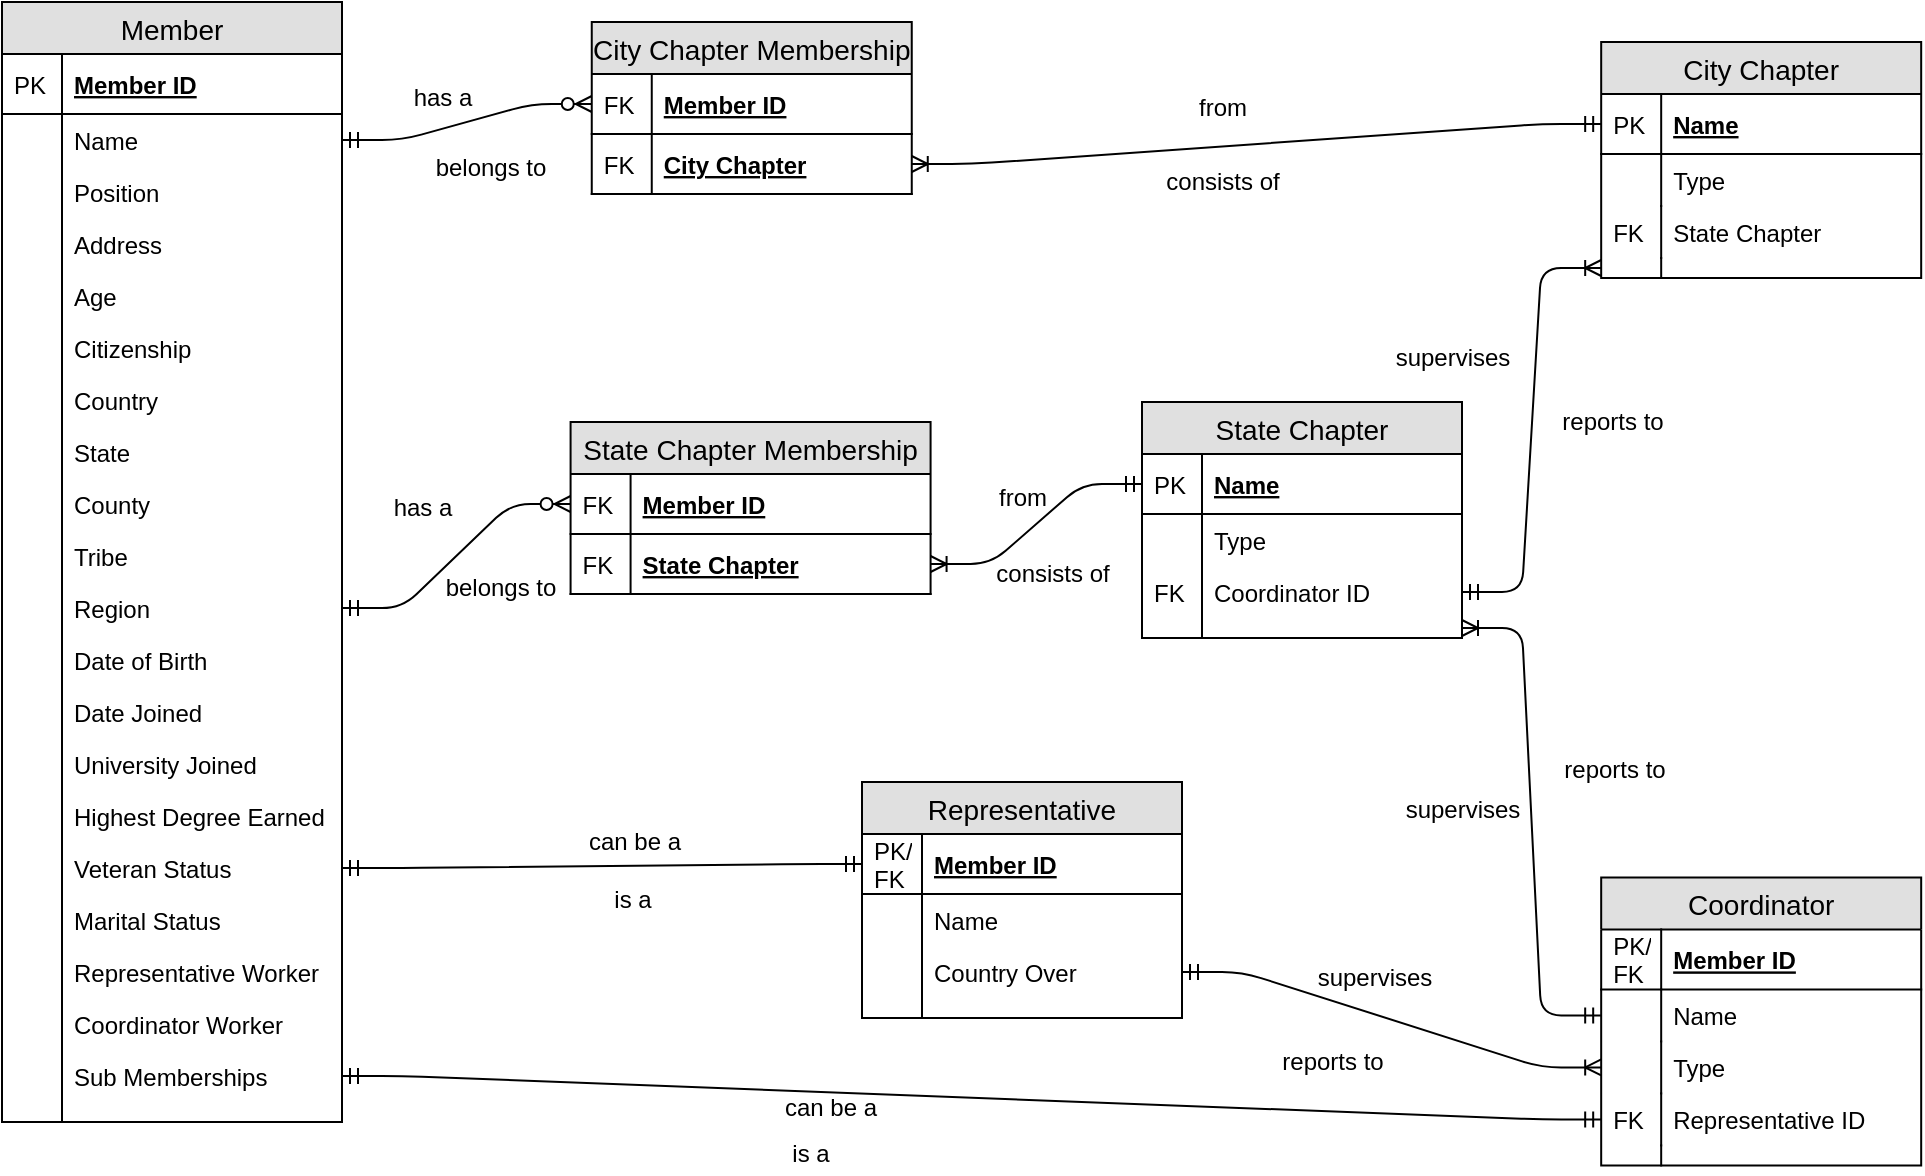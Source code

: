 <mxfile version="12.5.3" type="device"><diagram id="MQBiRk9SMXQ8UvI2VuC3" name="Page-1"><mxGraphModel dx="852" dy="534" grid="1" gridSize="10" guides="1" tooltips="1" connect="1" arrows="1" fold="1" page="1" pageScale="1" pageWidth="850" pageHeight="1100" math="0" shadow="0"><root><mxCell id="0"/><mxCell id="1" parent="0"/><mxCell id="PzeHxqaURRI5v3ZBUVZ6-1" value="Member" style="swimlane;fontStyle=0;childLayout=stackLayout;horizontal=1;startSize=26;fillColor=#e0e0e0;horizontalStack=0;resizeParent=1;resizeParentMax=0;resizeLast=0;collapsible=1;marginBottom=0;swimlaneFillColor=#ffffff;align=center;fontSize=14;" parent="1" vertex="1"><mxGeometry x="50" y="40" width="170" height="560" as="geometry"/></mxCell><mxCell id="PzeHxqaURRI5v3ZBUVZ6-2" value="Member ID" style="shape=partialRectangle;top=0;left=0;right=0;bottom=1;align=left;verticalAlign=middle;fillColor=none;spacingLeft=34;spacingRight=4;overflow=hidden;rotatable=0;points=[[0,0.5],[1,0.5]];portConstraint=eastwest;dropTarget=0;fontStyle=5;fontSize=12;" parent="PzeHxqaURRI5v3ZBUVZ6-1" vertex="1"><mxGeometry y="26" width="170" height="30" as="geometry"/></mxCell><mxCell id="PzeHxqaURRI5v3ZBUVZ6-3" value="PK" style="shape=partialRectangle;top=0;left=0;bottom=0;fillColor=none;align=left;verticalAlign=middle;spacingLeft=4;spacingRight=4;overflow=hidden;rotatable=0;points=[];portConstraint=eastwest;part=1;fontSize=12;" parent="PzeHxqaURRI5v3ZBUVZ6-2" vertex="1" connectable="0"><mxGeometry width="30" height="30" as="geometry"/></mxCell><mxCell id="PzeHxqaURRI5v3ZBUVZ6-4" value="Name" style="shape=partialRectangle;top=0;left=0;right=0;bottom=0;align=left;verticalAlign=top;fillColor=none;spacingLeft=34;spacingRight=4;overflow=hidden;rotatable=0;points=[[0,0.5],[1,0.5]];portConstraint=eastwest;dropTarget=0;fontSize=12;" parent="PzeHxqaURRI5v3ZBUVZ6-1" vertex="1"><mxGeometry y="56" width="170" height="26" as="geometry"/></mxCell><mxCell id="PzeHxqaURRI5v3ZBUVZ6-5" value="" style="shape=partialRectangle;top=0;left=0;bottom=0;fillColor=none;align=left;verticalAlign=top;spacingLeft=4;spacingRight=4;overflow=hidden;rotatable=0;points=[];portConstraint=eastwest;part=1;fontSize=12;" parent="PzeHxqaURRI5v3ZBUVZ6-4" vertex="1" connectable="0"><mxGeometry width="30" height="26" as="geometry"/></mxCell><mxCell id="PzeHxqaURRI5v3ZBUVZ6-6" value="Position" style="shape=partialRectangle;top=0;left=0;right=0;bottom=0;align=left;verticalAlign=top;fillColor=none;spacingLeft=34;spacingRight=4;overflow=hidden;rotatable=0;points=[[0,0.5],[1,0.5]];portConstraint=eastwest;dropTarget=0;fontSize=12;" parent="PzeHxqaURRI5v3ZBUVZ6-1" vertex="1"><mxGeometry y="82" width="170" height="26" as="geometry"/></mxCell><mxCell id="PzeHxqaURRI5v3ZBUVZ6-7" value="" style="shape=partialRectangle;top=0;left=0;bottom=0;fillColor=none;align=left;verticalAlign=top;spacingLeft=4;spacingRight=4;overflow=hidden;rotatable=0;points=[];portConstraint=eastwest;part=1;fontSize=12;" parent="PzeHxqaURRI5v3ZBUVZ6-6" vertex="1" connectable="0"><mxGeometry width="30" height="26" as="geometry"/></mxCell><mxCell id="PzeHxqaURRI5v3ZBUVZ6-8" value="Address" style="shape=partialRectangle;top=0;left=0;right=0;bottom=0;align=left;verticalAlign=top;fillColor=none;spacingLeft=34;spacingRight=4;overflow=hidden;rotatable=0;points=[[0,0.5],[1,0.5]];portConstraint=eastwest;dropTarget=0;fontSize=12;" parent="PzeHxqaURRI5v3ZBUVZ6-1" vertex="1"><mxGeometry y="108" width="170" height="26" as="geometry"/></mxCell><mxCell id="PzeHxqaURRI5v3ZBUVZ6-9" value="" style="shape=partialRectangle;top=0;left=0;bottom=0;fillColor=none;align=left;verticalAlign=top;spacingLeft=4;spacingRight=4;overflow=hidden;rotatable=0;points=[];portConstraint=eastwest;part=1;fontSize=12;" parent="PzeHxqaURRI5v3ZBUVZ6-8" vertex="1" connectable="0"><mxGeometry width="30" height="26" as="geometry"/></mxCell><mxCell id="PzeHxqaURRI5v3ZBUVZ6-79" value="Age" style="shape=partialRectangle;top=0;left=0;right=0;bottom=0;align=left;verticalAlign=top;fillColor=none;spacingLeft=34;spacingRight=4;overflow=hidden;rotatable=0;points=[[0,0.5],[1,0.5]];portConstraint=eastwest;dropTarget=0;fontSize=12;" parent="PzeHxqaURRI5v3ZBUVZ6-1" vertex="1"><mxGeometry y="134" width="170" height="26" as="geometry"/></mxCell><mxCell id="PzeHxqaURRI5v3ZBUVZ6-80" value="" style="shape=partialRectangle;top=0;left=0;bottom=0;fillColor=none;align=left;verticalAlign=top;spacingLeft=4;spacingRight=4;overflow=hidden;rotatable=0;points=[];portConstraint=eastwest;part=1;fontSize=12;" parent="PzeHxqaURRI5v3ZBUVZ6-79" vertex="1" connectable="0"><mxGeometry width="30" height="26" as="geometry"/></mxCell><mxCell id="PzeHxqaURRI5v3ZBUVZ6-81" value="Citizenship" style="shape=partialRectangle;top=0;left=0;right=0;bottom=0;align=left;verticalAlign=top;fillColor=none;spacingLeft=34;spacingRight=4;overflow=hidden;rotatable=0;points=[[0,0.5],[1,0.5]];portConstraint=eastwest;dropTarget=0;fontSize=12;" parent="PzeHxqaURRI5v3ZBUVZ6-1" vertex="1"><mxGeometry y="160" width="170" height="26" as="geometry"/></mxCell><mxCell id="PzeHxqaURRI5v3ZBUVZ6-82" value="" style="shape=partialRectangle;top=0;left=0;bottom=0;fillColor=none;align=left;verticalAlign=top;spacingLeft=4;spacingRight=4;overflow=hidden;rotatable=0;points=[];portConstraint=eastwest;part=1;fontSize=12;" parent="PzeHxqaURRI5v3ZBUVZ6-81" vertex="1" connectable="0"><mxGeometry width="30" height="26" as="geometry"/></mxCell><mxCell id="PzeHxqaURRI5v3ZBUVZ6-83" value="Country" style="shape=partialRectangle;top=0;left=0;right=0;bottom=0;align=left;verticalAlign=top;fillColor=none;spacingLeft=34;spacingRight=4;overflow=hidden;rotatable=0;points=[[0,0.5],[1,0.5]];portConstraint=eastwest;dropTarget=0;fontSize=12;" parent="PzeHxqaURRI5v3ZBUVZ6-1" vertex="1"><mxGeometry y="186" width="170" height="26" as="geometry"/></mxCell><mxCell id="PzeHxqaURRI5v3ZBUVZ6-84" value="" style="shape=partialRectangle;top=0;left=0;bottom=0;fillColor=none;align=left;verticalAlign=top;spacingLeft=4;spacingRight=4;overflow=hidden;rotatable=0;points=[];portConstraint=eastwest;part=1;fontSize=12;" parent="PzeHxqaURRI5v3ZBUVZ6-83" vertex="1" connectable="0"><mxGeometry width="30" height="26" as="geometry"/></mxCell><mxCell id="PzeHxqaURRI5v3ZBUVZ6-85" value="State" style="shape=partialRectangle;top=0;left=0;right=0;bottom=0;align=left;verticalAlign=top;fillColor=none;spacingLeft=34;spacingRight=4;overflow=hidden;rotatable=0;points=[[0,0.5],[1,0.5]];portConstraint=eastwest;dropTarget=0;fontSize=12;" parent="PzeHxqaURRI5v3ZBUVZ6-1" vertex="1"><mxGeometry y="212" width="170" height="26" as="geometry"/></mxCell><mxCell id="PzeHxqaURRI5v3ZBUVZ6-86" value="" style="shape=partialRectangle;top=0;left=0;bottom=0;fillColor=none;align=left;verticalAlign=top;spacingLeft=4;spacingRight=4;overflow=hidden;rotatable=0;points=[];portConstraint=eastwest;part=1;fontSize=12;" parent="PzeHxqaURRI5v3ZBUVZ6-85" vertex="1" connectable="0"><mxGeometry width="30" height="26" as="geometry"/></mxCell><mxCell id="PzeHxqaURRI5v3ZBUVZ6-87" value="County" style="shape=partialRectangle;top=0;left=0;right=0;bottom=0;align=left;verticalAlign=top;fillColor=none;spacingLeft=34;spacingRight=4;overflow=hidden;rotatable=0;points=[[0,0.5],[1,0.5]];portConstraint=eastwest;dropTarget=0;fontSize=12;" parent="PzeHxqaURRI5v3ZBUVZ6-1" vertex="1"><mxGeometry y="238" width="170" height="26" as="geometry"/></mxCell><mxCell id="PzeHxqaURRI5v3ZBUVZ6-88" value="" style="shape=partialRectangle;top=0;left=0;bottom=0;fillColor=none;align=left;verticalAlign=top;spacingLeft=4;spacingRight=4;overflow=hidden;rotatable=0;points=[];portConstraint=eastwest;part=1;fontSize=12;" parent="PzeHxqaURRI5v3ZBUVZ6-87" vertex="1" connectable="0"><mxGeometry width="30" height="26" as="geometry"/></mxCell><mxCell id="PzeHxqaURRI5v3ZBUVZ6-89" value="Tribe" style="shape=partialRectangle;top=0;left=0;right=0;bottom=0;align=left;verticalAlign=top;fillColor=none;spacingLeft=34;spacingRight=4;overflow=hidden;rotatable=0;points=[[0,0.5],[1,0.5]];portConstraint=eastwest;dropTarget=0;fontSize=12;" parent="PzeHxqaURRI5v3ZBUVZ6-1" vertex="1"><mxGeometry y="264" width="170" height="26" as="geometry"/></mxCell><mxCell id="PzeHxqaURRI5v3ZBUVZ6-90" value="" style="shape=partialRectangle;top=0;left=0;bottom=0;fillColor=none;align=left;verticalAlign=top;spacingLeft=4;spacingRight=4;overflow=hidden;rotatable=0;points=[];portConstraint=eastwest;part=1;fontSize=12;" parent="PzeHxqaURRI5v3ZBUVZ6-89" vertex="1" connectable="0"><mxGeometry width="30" height="26" as="geometry"/></mxCell><mxCell id="PzeHxqaURRI5v3ZBUVZ6-91" value="Region" style="shape=partialRectangle;top=0;left=0;right=0;bottom=0;align=left;verticalAlign=top;fillColor=none;spacingLeft=34;spacingRight=4;overflow=hidden;rotatable=0;points=[[0,0.5],[1,0.5]];portConstraint=eastwest;dropTarget=0;fontSize=12;" parent="PzeHxqaURRI5v3ZBUVZ6-1" vertex="1"><mxGeometry y="290" width="170" height="26" as="geometry"/></mxCell><mxCell id="PzeHxqaURRI5v3ZBUVZ6-92" value="" style="shape=partialRectangle;top=0;left=0;bottom=0;fillColor=none;align=left;verticalAlign=top;spacingLeft=4;spacingRight=4;overflow=hidden;rotatable=0;points=[];portConstraint=eastwest;part=1;fontSize=12;" parent="PzeHxqaURRI5v3ZBUVZ6-91" vertex="1" connectable="0"><mxGeometry width="30" height="26" as="geometry"/></mxCell><mxCell id="PzeHxqaURRI5v3ZBUVZ6-93" value="Date of Birth" style="shape=partialRectangle;top=0;left=0;right=0;bottom=0;align=left;verticalAlign=top;fillColor=none;spacingLeft=34;spacingRight=4;overflow=hidden;rotatable=0;points=[[0,0.5],[1,0.5]];portConstraint=eastwest;dropTarget=0;fontSize=12;" parent="PzeHxqaURRI5v3ZBUVZ6-1" vertex="1"><mxGeometry y="316" width="170" height="26" as="geometry"/></mxCell><mxCell id="PzeHxqaURRI5v3ZBUVZ6-94" value="" style="shape=partialRectangle;top=0;left=0;bottom=0;fillColor=none;align=left;verticalAlign=top;spacingLeft=4;spacingRight=4;overflow=hidden;rotatable=0;points=[];portConstraint=eastwest;part=1;fontSize=12;" parent="PzeHxqaURRI5v3ZBUVZ6-93" vertex="1" connectable="0"><mxGeometry width="30" height="26" as="geometry"/></mxCell><mxCell id="PzeHxqaURRI5v3ZBUVZ6-95" value="Date Joined" style="shape=partialRectangle;top=0;left=0;right=0;bottom=0;align=left;verticalAlign=top;fillColor=none;spacingLeft=34;spacingRight=4;overflow=hidden;rotatable=0;points=[[0,0.5],[1,0.5]];portConstraint=eastwest;dropTarget=0;fontSize=12;" parent="PzeHxqaURRI5v3ZBUVZ6-1" vertex="1"><mxGeometry y="342" width="170" height="26" as="geometry"/></mxCell><mxCell id="PzeHxqaURRI5v3ZBUVZ6-96" value="" style="shape=partialRectangle;top=0;left=0;bottom=0;fillColor=none;align=left;verticalAlign=top;spacingLeft=4;spacingRight=4;overflow=hidden;rotatable=0;points=[];portConstraint=eastwest;part=1;fontSize=12;" parent="PzeHxqaURRI5v3ZBUVZ6-95" vertex="1" connectable="0"><mxGeometry width="30" height="26" as="geometry"/></mxCell><mxCell id="PzeHxqaURRI5v3ZBUVZ6-97" value="University Joined" style="shape=partialRectangle;top=0;left=0;right=0;bottom=0;align=left;verticalAlign=top;fillColor=none;spacingLeft=34;spacingRight=4;overflow=hidden;rotatable=0;points=[[0,0.5],[1,0.5]];portConstraint=eastwest;dropTarget=0;fontSize=12;" parent="PzeHxqaURRI5v3ZBUVZ6-1" vertex="1"><mxGeometry y="368" width="170" height="26" as="geometry"/></mxCell><mxCell id="PzeHxqaURRI5v3ZBUVZ6-98" value="" style="shape=partialRectangle;top=0;left=0;bottom=0;fillColor=none;align=left;verticalAlign=top;spacingLeft=4;spacingRight=4;overflow=hidden;rotatable=0;points=[];portConstraint=eastwest;part=1;fontSize=12;" parent="PzeHxqaURRI5v3ZBUVZ6-97" vertex="1" connectable="0"><mxGeometry width="30" height="26" as="geometry"/></mxCell><mxCell id="PzeHxqaURRI5v3ZBUVZ6-99" value="Highest Degree Earned" style="shape=partialRectangle;top=0;left=0;right=0;bottom=0;align=left;verticalAlign=top;fillColor=none;spacingLeft=34;spacingRight=4;overflow=hidden;rotatable=0;points=[[0,0.5],[1,0.5]];portConstraint=eastwest;dropTarget=0;fontSize=12;" parent="PzeHxqaURRI5v3ZBUVZ6-1" vertex="1"><mxGeometry y="394" width="170" height="26" as="geometry"/></mxCell><mxCell id="PzeHxqaURRI5v3ZBUVZ6-100" value="" style="shape=partialRectangle;top=0;left=0;bottom=0;fillColor=none;align=left;verticalAlign=top;spacingLeft=4;spacingRight=4;overflow=hidden;rotatable=0;points=[];portConstraint=eastwest;part=1;fontSize=12;" parent="PzeHxqaURRI5v3ZBUVZ6-99" vertex="1" connectable="0"><mxGeometry width="30" height="26" as="geometry"/></mxCell><mxCell id="PzeHxqaURRI5v3ZBUVZ6-101" value="Veteran Status" style="shape=partialRectangle;top=0;left=0;right=0;bottom=0;align=left;verticalAlign=top;fillColor=none;spacingLeft=34;spacingRight=4;overflow=hidden;rotatable=0;points=[[0,0.5],[1,0.5]];portConstraint=eastwest;dropTarget=0;fontSize=12;" parent="PzeHxqaURRI5v3ZBUVZ6-1" vertex="1"><mxGeometry y="420" width="170" height="26" as="geometry"/></mxCell><mxCell id="PzeHxqaURRI5v3ZBUVZ6-102" value="" style="shape=partialRectangle;top=0;left=0;bottom=0;fillColor=none;align=left;verticalAlign=top;spacingLeft=4;spacingRight=4;overflow=hidden;rotatable=0;points=[];portConstraint=eastwest;part=1;fontSize=12;" parent="PzeHxqaURRI5v3ZBUVZ6-101" vertex="1" connectable="0"><mxGeometry width="30" height="26" as="geometry"/></mxCell><mxCell id="PzeHxqaURRI5v3ZBUVZ6-103" value="Marital Status" style="shape=partialRectangle;top=0;left=0;right=0;bottom=0;align=left;verticalAlign=top;fillColor=none;spacingLeft=34;spacingRight=4;overflow=hidden;rotatable=0;points=[[0,0.5],[1,0.5]];portConstraint=eastwest;dropTarget=0;fontSize=12;" parent="PzeHxqaURRI5v3ZBUVZ6-1" vertex="1"><mxGeometry y="446" width="170" height="26" as="geometry"/></mxCell><mxCell id="PzeHxqaURRI5v3ZBUVZ6-104" value="" style="shape=partialRectangle;top=0;left=0;bottom=0;fillColor=none;align=left;verticalAlign=top;spacingLeft=4;spacingRight=4;overflow=hidden;rotatable=0;points=[];portConstraint=eastwest;part=1;fontSize=12;" parent="PzeHxqaURRI5v3ZBUVZ6-103" vertex="1" connectable="0"><mxGeometry width="30" height="26" as="geometry"/></mxCell><mxCell id="PzeHxqaURRI5v3ZBUVZ6-105" value="Representative Worker" style="shape=partialRectangle;top=0;left=0;right=0;bottom=0;align=left;verticalAlign=top;fillColor=none;spacingLeft=34;spacingRight=4;overflow=hidden;rotatable=0;points=[[0,0.5],[1,0.5]];portConstraint=eastwest;dropTarget=0;fontSize=12;" parent="PzeHxqaURRI5v3ZBUVZ6-1" vertex="1"><mxGeometry y="472" width="170" height="26" as="geometry"/></mxCell><mxCell id="PzeHxqaURRI5v3ZBUVZ6-106" value="" style="shape=partialRectangle;top=0;left=0;bottom=0;fillColor=none;align=left;verticalAlign=top;spacingLeft=4;spacingRight=4;overflow=hidden;rotatable=0;points=[];portConstraint=eastwest;part=1;fontSize=12;" parent="PzeHxqaURRI5v3ZBUVZ6-105" vertex="1" connectable="0"><mxGeometry width="30" height="26" as="geometry"/></mxCell><mxCell id="PzeHxqaURRI5v3ZBUVZ6-107" value="Coordinator Worker" style="shape=partialRectangle;top=0;left=0;right=0;bottom=0;align=left;verticalAlign=top;fillColor=none;spacingLeft=34;spacingRight=4;overflow=hidden;rotatable=0;points=[[0,0.5],[1,0.5]];portConstraint=eastwest;dropTarget=0;fontSize=12;" parent="PzeHxqaURRI5v3ZBUVZ6-1" vertex="1"><mxGeometry y="498" width="170" height="26" as="geometry"/></mxCell><mxCell id="PzeHxqaURRI5v3ZBUVZ6-108" value="" style="shape=partialRectangle;top=0;left=0;bottom=0;fillColor=none;align=left;verticalAlign=top;spacingLeft=4;spacingRight=4;overflow=hidden;rotatable=0;points=[];portConstraint=eastwest;part=1;fontSize=12;" parent="PzeHxqaURRI5v3ZBUVZ6-107" vertex="1" connectable="0"><mxGeometry width="30" height="26" as="geometry"/></mxCell><mxCell id="PzeHxqaURRI5v3ZBUVZ6-115" value="Sub Memberships" style="shape=partialRectangle;top=0;left=0;right=0;bottom=0;align=left;verticalAlign=top;fillColor=none;spacingLeft=34;spacingRight=4;overflow=hidden;rotatable=0;points=[[0,0.5],[1,0.5]];portConstraint=eastwest;dropTarget=0;fontSize=12;" parent="PzeHxqaURRI5v3ZBUVZ6-1" vertex="1"><mxGeometry y="524" width="170" height="26" as="geometry"/></mxCell><mxCell id="PzeHxqaURRI5v3ZBUVZ6-116" value="" style="shape=partialRectangle;top=0;left=0;bottom=0;fillColor=none;align=left;verticalAlign=top;spacingLeft=4;spacingRight=4;overflow=hidden;rotatable=0;points=[];portConstraint=eastwest;part=1;fontSize=12;" parent="PzeHxqaURRI5v3ZBUVZ6-115" vertex="1" connectable="0"><mxGeometry width="30" height="26" as="geometry"/></mxCell><mxCell id="PzeHxqaURRI5v3ZBUVZ6-10" value="" style="shape=partialRectangle;top=0;left=0;right=0;bottom=0;align=left;verticalAlign=top;fillColor=none;spacingLeft=34;spacingRight=4;overflow=hidden;rotatable=0;points=[[0,0.5],[1,0.5]];portConstraint=eastwest;dropTarget=0;fontSize=12;" parent="PzeHxqaURRI5v3ZBUVZ6-1" vertex="1"><mxGeometry y="550" width="170" height="10" as="geometry"/></mxCell><mxCell id="PzeHxqaURRI5v3ZBUVZ6-11" value="" style="shape=partialRectangle;top=0;left=0;bottom=0;fillColor=none;align=left;verticalAlign=top;spacingLeft=4;spacingRight=4;overflow=hidden;rotatable=0;points=[];portConstraint=eastwest;part=1;fontSize=12;" parent="PzeHxqaURRI5v3ZBUVZ6-10" vertex="1" connectable="0"><mxGeometry width="30" height="10" as="geometry"/></mxCell><mxCell id="PzeHxqaURRI5v3ZBUVZ6-12" value="State Chapter" style="swimlane;fontStyle=0;childLayout=stackLayout;horizontal=1;startSize=26;fillColor=#e0e0e0;horizontalStack=0;resizeParent=1;resizeParentMax=0;resizeLast=0;collapsible=1;marginBottom=0;swimlaneFillColor=#ffffff;align=center;fontSize=14;" parent="1" vertex="1"><mxGeometry x="620" y="240" width="160" height="118" as="geometry"/></mxCell><mxCell id="PzeHxqaURRI5v3ZBUVZ6-13" value="Name" style="shape=partialRectangle;top=0;left=0;right=0;bottom=1;align=left;verticalAlign=middle;fillColor=none;spacingLeft=34;spacingRight=4;overflow=hidden;rotatable=0;points=[[0,0.5],[1,0.5]];portConstraint=eastwest;dropTarget=0;fontStyle=5;fontSize=12;" parent="PzeHxqaURRI5v3ZBUVZ6-12" vertex="1"><mxGeometry y="26" width="160" height="30" as="geometry"/></mxCell><mxCell id="PzeHxqaURRI5v3ZBUVZ6-14" value="PK" style="shape=partialRectangle;top=0;left=0;bottom=0;fillColor=none;align=left;verticalAlign=middle;spacingLeft=4;spacingRight=4;overflow=hidden;rotatable=0;points=[];portConstraint=eastwest;part=1;fontSize=12;" parent="PzeHxqaURRI5v3ZBUVZ6-13" vertex="1" connectable="0"><mxGeometry width="30" height="30" as="geometry"/></mxCell><mxCell id="PzeHxqaURRI5v3ZBUVZ6-15" value="Type" style="shape=partialRectangle;top=0;left=0;right=0;bottom=0;align=left;verticalAlign=top;fillColor=none;spacingLeft=34;spacingRight=4;overflow=hidden;rotatable=0;points=[[0,0.5],[1,0.5]];portConstraint=eastwest;dropTarget=0;fontSize=12;" parent="PzeHxqaURRI5v3ZBUVZ6-12" vertex="1"><mxGeometry y="56" width="160" height="26" as="geometry"/></mxCell><mxCell id="PzeHxqaURRI5v3ZBUVZ6-16" value="" style="shape=partialRectangle;top=0;left=0;bottom=0;fillColor=none;align=left;verticalAlign=top;spacingLeft=4;spacingRight=4;overflow=hidden;rotatable=0;points=[];portConstraint=eastwest;part=1;fontSize=12;" parent="PzeHxqaURRI5v3ZBUVZ6-15" vertex="1" connectable="0"><mxGeometry width="30" height="26" as="geometry"/></mxCell><mxCell id="PzeHxqaURRI5v3ZBUVZ6-17" value="Coordinator ID" style="shape=partialRectangle;top=0;left=0;right=0;bottom=0;align=left;verticalAlign=top;fillColor=none;spacingLeft=34;spacingRight=4;overflow=hidden;rotatable=0;points=[[0,0.5],[1,0.5]];portConstraint=eastwest;dropTarget=0;fontSize=12;" parent="PzeHxqaURRI5v3ZBUVZ6-12" vertex="1"><mxGeometry y="82" width="160" height="26" as="geometry"/></mxCell><mxCell id="PzeHxqaURRI5v3ZBUVZ6-18" value="FK" style="shape=partialRectangle;top=0;left=0;bottom=0;fillColor=none;align=left;verticalAlign=top;spacingLeft=4;spacingRight=4;overflow=hidden;rotatable=0;points=[];portConstraint=eastwest;part=1;fontSize=12;" parent="PzeHxqaURRI5v3ZBUVZ6-17" vertex="1" connectable="0"><mxGeometry width="30" height="26" as="geometry"/></mxCell><mxCell id="PzeHxqaURRI5v3ZBUVZ6-21" value="" style="shape=partialRectangle;top=0;left=0;right=0;bottom=0;align=left;verticalAlign=top;fillColor=none;spacingLeft=34;spacingRight=4;overflow=hidden;rotatable=0;points=[[0,0.5],[1,0.5]];portConstraint=eastwest;dropTarget=0;fontSize=12;" parent="PzeHxqaURRI5v3ZBUVZ6-12" vertex="1"><mxGeometry y="108" width="160" height="10" as="geometry"/></mxCell><mxCell id="PzeHxqaURRI5v3ZBUVZ6-22" value="" style="shape=partialRectangle;top=0;left=0;bottom=0;fillColor=none;align=left;verticalAlign=top;spacingLeft=4;spacingRight=4;overflow=hidden;rotatable=0;points=[];portConstraint=eastwest;part=1;fontSize=12;" parent="PzeHxqaURRI5v3ZBUVZ6-21" vertex="1" connectable="0"><mxGeometry width="30" height="10" as="geometry"/></mxCell><mxCell id="PzeHxqaURRI5v3ZBUVZ6-23" value="City Chapter" style="swimlane;fontStyle=0;childLayout=stackLayout;horizontal=1;startSize=26;fillColor=#e0e0e0;horizontalStack=0;resizeParent=1;resizeParentMax=0;resizeLast=0;collapsible=1;marginBottom=0;swimlaneFillColor=#ffffff;align=center;fontSize=14;" parent="1" vertex="1"><mxGeometry x="849.59" y="60" width="160" height="118" as="geometry"/></mxCell><mxCell id="PzeHxqaURRI5v3ZBUVZ6-24" value="Name" style="shape=partialRectangle;top=0;left=0;right=0;bottom=1;align=left;verticalAlign=middle;fillColor=none;spacingLeft=34;spacingRight=4;overflow=hidden;rotatable=0;points=[[0,0.5],[1,0.5]];portConstraint=eastwest;dropTarget=0;fontStyle=5;fontSize=12;" parent="PzeHxqaURRI5v3ZBUVZ6-23" vertex="1"><mxGeometry y="26" width="160" height="30" as="geometry"/></mxCell><mxCell id="PzeHxqaURRI5v3ZBUVZ6-25" value="PK" style="shape=partialRectangle;top=0;left=0;bottom=0;fillColor=none;align=left;verticalAlign=middle;spacingLeft=4;spacingRight=4;overflow=hidden;rotatable=0;points=[];portConstraint=eastwest;part=1;fontSize=12;" parent="PzeHxqaURRI5v3ZBUVZ6-24" vertex="1" connectable="0"><mxGeometry width="30" height="30" as="geometry"/></mxCell><mxCell id="PzeHxqaURRI5v3ZBUVZ6-26" value="Type" style="shape=partialRectangle;top=0;left=0;right=0;bottom=0;align=left;verticalAlign=top;fillColor=none;spacingLeft=34;spacingRight=4;overflow=hidden;rotatable=0;points=[[0,0.5],[1,0.5]];portConstraint=eastwest;dropTarget=0;fontSize=12;" parent="PzeHxqaURRI5v3ZBUVZ6-23" vertex="1"><mxGeometry y="56" width="160" height="26" as="geometry"/></mxCell><mxCell id="PzeHxqaURRI5v3ZBUVZ6-27" value="" style="shape=partialRectangle;top=0;left=0;bottom=0;fillColor=none;align=left;verticalAlign=top;spacingLeft=4;spacingRight=4;overflow=hidden;rotatable=0;points=[];portConstraint=eastwest;part=1;fontSize=12;" parent="PzeHxqaURRI5v3ZBUVZ6-26" vertex="1" connectable="0"><mxGeometry width="30" height="26" as="geometry"/></mxCell><mxCell id="PzeHxqaURRI5v3ZBUVZ6-117" value="State Chapter" style="shape=partialRectangle;top=0;left=0;right=0;bottom=0;align=left;verticalAlign=top;fillColor=none;spacingLeft=34;spacingRight=4;overflow=hidden;rotatable=0;points=[[0,0.5],[1,0.5]];portConstraint=eastwest;dropTarget=0;fontSize=12;" parent="PzeHxqaURRI5v3ZBUVZ6-23" vertex="1"><mxGeometry y="82" width="160" height="26" as="geometry"/></mxCell><mxCell id="PzeHxqaURRI5v3ZBUVZ6-118" value="FK" style="shape=partialRectangle;top=0;left=0;bottom=0;fillColor=none;align=left;verticalAlign=top;spacingLeft=4;spacingRight=4;overflow=hidden;rotatable=0;points=[];portConstraint=eastwest;part=1;fontSize=12;" parent="PzeHxqaURRI5v3ZBUVZ6-117" vertex="1" connectable="0"><mxGeometry width="30" height="26" as="geometry"/></mxCell><mxCell id="PzeHxqaURRI5v3ZBUVZ6-32" value="" style="shape=partialRectangle;top=0;left=0;right=0;bottom=0;align=left;verticalAlign=top;fillColor=none;spacingLeft=34;spacingRight=4;overflow=hidden;rotatable=0;points=[[0,0.5],[1,0.5]];portConstraint=eastwest;dropTarget=0;fontSize=12;" parent="PzeHxqaURRI5v3ZBUVZ6-23" vertex="1"><mxGeometry y="108" width="160" height="10" as="geometry"/></mxCell><mxCell id="PzeHxqaURRI5v3ZBUVZ6-33" value="" style="shape=partialRectangle;top=0;left=0;bottom=0;fillColor=none;align=left;verticalAlign=top;spacingLeft=4;spacingRight=4;overflow=hidden;rotatable=0;points=[];portConstraint=eastwest;part=1;fontSize=12;" parent="PzeHxqaURRI5v3ZBUVZ6-32" vertex="1" connectable="0"><mxGeometry width="30" height="10" as="geometry"/></mxCell><mxCell id="PzeHxqaURRI5v3ZBUVZ6-34" value="Coordinator" style="swimlane;fontStyle=0;childLayout=stackLayout;horizontal=1;startSize=26;fillColor=#e0e0e0;horizontalStack=0;resizeParent=1;resizeParentMax=0;resizeLast=0;collapsible=1;marginBottom=0;swimlaneFillColor=#ffffff;align=center;fontSize=14;" parent="1" vertex="1"><mxGeometry x="849.59" y="477.71" width="160" height="144" as="geometry"/></mxCell><mxCell id="PzeHxqaURRI5v3ZBUVZ6-35" value="Member ID" style="shape=partialRectangle;top=0;left=0;right=0;bottom=1;align=left;verticalAlign=middle;fillColor=none;spacingLeft=34;spacingRight=4;overflow=hidden;rotatable=0;points=[[0,0.5],[1,0.5]];portConstraint=eastwest;dropTarget=0;fontStyle=5;fontSize=12;" parent="PzeHxqaURRI5v3ZBUVZ6-34" vertex="1"><mxGeometry y="26" width="160" height="30" as="geometry"/></mxCell><mxCell id="PzeHxqaURRI5v3ZBUVZ6-36" value="PK/&#10;FK" style="shape=partialRectangle;top=0;left=0;bottom=0;fillColor=none;align=left;verticalAlign=middle;spacingLeft=4;spacingRight=4;overflow=hidden;rotatable=0;points=[];portConstraint=eastwest;part=1;fontSize=12;" parent="PzeHxqaURRI5v3ZBUVZ6-35" vertex="1" connectable="0"><mxGeometry width="30" height="30" as="geometry"/></mxCell><mxCell id="PzeHxqaURRI5v3ZBUVZ6-37" value="Name" style="shape=partialRectangle;top=0;left=0;right=0;bottom=0;align=left;verticalAlign=top;fillColor=none;spacingLeft=34;spacingRight=4;overflow=hidden;rotatable=0;points=[[0,0.5],[1,0.5]];portConstraint=eastwest;dropTarget=0;fontSize=12;" parent="PzeHxqaURRI5v3ZBUVZ6-34" vertex="1"><mxGeometry y="56" width="160" height="26" as="geometry"/></mxCell><mxCell id="PzeHxqaURRI5v3ZBUVZ6-38" value="" style="shape=partialRectangle;top=0;left=0;bottom=0;fillColor=none;align=left;verticalAlign=top;spacingLeft=4;spacingRight=4;overflow=hidden;rotatable=0;points=[];portConstraint=eastwest;part=1;fontSize=12;" parent="PzeHxqaURRI5v3ZBUVZ6-37" vertex="1" connectable="0"><mxGeometry width="30" height="26" as="geometry"/></mxCell><mxCell id="PzeHxqaURRI5v3ZBUVZ6-39" value="Type" style="shape=partialRectangle;top=0;left=0;right=0;bottom=0;align=left;verticalAlign=top;fillColor=none;spacingLeft=34;spacingRight=4;overflow=hidden;rotatable=0;points=[[0,0.5],[1,0.5]];portConstraint=eastwest;dropTarget=0;fontSize=12;" parent="PzeHxqaURRI5v3ZBUVZ6-34" vertex="1"><mxGeometry y="82" width="160" height="26" as="geometry"/></mxCell><mxCell id="PzeHxqaURRI5v3ZBUVZ6-40" value="" style="shape=partialRectangle;top=0;left=0;bottom=0;fillColor=none;align=left;verticalAlign=top;spacingLeft=4;spacingRight=4;overflow=hidden;rotatable=0;points=[];portConstraint=eastwest;part=1;fontSize=12;" parent="PzeHxqaURRI5v3ZBUVZ6-39" vertex="1" connectable="0"><mxGeometry width="30" height="26" as="geometry"/></mxCell><mxCell id="PzeHxqaURRI5v3ZBUVZ6-121" value="Representative ID" style="shape=partialRectangle;top=0;left=0;right=0;bottom=0;align=left;verticalAlign=top;fillColor=none;spacingLeft=34;spacingRight=4;overflow=hidden;rotatable=0;points=[[0,0.5],[1,0.5]];portConstraint=eastwest;dropTarget=0;fontSize=12;" parent="PzeHxqaURRI5v3ZBUVZ6-34" vertex="1"><mxGeometry y="108" width="160" height="26" as="geometry"/></mxCell><mxCell id="PzeHxqaURRI5v3ZBUVZ6-122" value="FK" style="shape=partialRectangle;top=0;left=0;bottom=0;fillColor=none;align=left;verticalAlign=top;spacingLeft=4;spacingRight=4;overflow=hidden;rotatable=0;points=[];portConstraint=eastwest;part=1;fontSize=12;" parent="PzeHxqaURRI5v3ZBUVZ6-121" vertex="1" connectable="0"><mxGeometry width="30" height="26" as="geometry"/></mxCell><mxCell id="PzeHxqaURRI5v3ZBUVZ6-43" value="" style="shape=partialRectangle;top=0;left=0;right=0;bottom=0;align=left;verticalAlign=top;fillColor=none;spacingLeft=34;spacingRight=4;overflow=hidden;rotatable=0;points=[[0,0.5],[1,0.5]];portConstraint=eastwest;dropTarget=0;fontSize=12;" parent="PzeHxqaURRI5v3ZBUVZ6-34" vertex="1"><mxGeometry y="134" width="160" height="10" as="geometry"/></mxCell><mxCell id="PzeHxqaURRI5v3ZBUVZ6-44" value="" style="shape=partialRectangle;top=0;left=0;bottom=0;fillColor=none;align=left;verticalAlign=top;spacingLeft=4;spacingRight=4;overflow=hidden;rotatable=0;points=[];portConstraint=eastwest;part=1;fontSize=12;" parent="PzeHxqaURRI5v3ZBUVZ6-43" vertex="1" connectable="0"><mxGeometry width="30" height="10" as="geometry"/></mxCell><mxCell id="PzeHxqaURRI5v3ZBUVZ6-45" value="Representative" style="swimlane;fontStyle=0;childLayout=stackLayout;horizontal=1;startSize=26;fillColor=#e0e0e0;horizontalStack=0;resizeParent=1;resizeParentMax=0;resizeLast=0;collapsible=1;marginBottom=0;swimlaneFillColor=#ffffff;align=center;fontSize=14;" parent="1" vertex="1"><mxGeometry x="480" y="430" width="160" height="118" as="geometry"/></mxCell><mxCell id="PzeHxqaURRI5v3ZBUVZ6-46" value="Member ID" style="shape=partialRectangle;top=0;left=0;right=0;bottom=1;align=left;verticalAlign=middle;fillColor=none;spacingLeft=34;spacingRight=4;overflow=hidden;rotatable=0;points=[[0,0.5],[1,0.5]];portConstraint=eastwest;dropTarget=0;fontStyle=5;fontSize=12;" parent="PzeHxqaURRI5v3ZBUVZ6-45" vertex="1"><mxGeometry y="26" width="160" height="30" as="geometry"/></mxCell><mxCell id="PzeHxqaURRI5v3ZBUVZ6-47" value="PK/&#10;FK" style="shape=partialRectangle;top=0;left=0;bottom=0;fillColor=none;align=left;verticalAlign=middle;spacingLeft=4;spacingRight=4;overflow=hidden;rotatable=0;points=[];portConstraint=eastwest;part=1;fontSize=12;" parent="PzeHxqaURRI5v3ZBUVZ6-46" vertex="1" connectable="0"><mxGeometry width="30" height="30" as="geometry"/></mxCell><mxCell id="PzeHxqaURRI5v3ZBUVZ6-48" value="Name" style="shape=partialRectangle;top=0;left=0;right=0;bottom=0;align=left;verticalAlign=top;fillColor=none;spacingLeft=34;spacingRight=4;overflow=hidden;rotatable=0;points=[[0,0.5],[1,0.5]];portConstraint=eastwest;dropTarget=0;fontSize=12;" parent="PzeHxqaURRI5v3ZBUVZ6-45" vertex="1"><mxGeometry y="56" width="160" height="26" as="geometry"/></mxCell><mxCell id="PzeHxqaURRI5v3ZBUVZ6-49" value="" style="shape=partialRectangle;top=0;left=0;bottom=0;fillColor=none;align=left;verticalAlign=top;spacingLeft=4;spacingRight=4;overflow=hidden;rotatable=0;points=[];portConstraint=eastwest;part=1;fontSize=12;" parent="PzeHxqaURRI5v3ZBUVZ6-48" vertex="1" connectable="0"><mxGeometry width="30" height="26" as="geometry"/></mxCell><mxCell id="PzeHxqaURRI5v3ZBUVZ6-50" value="Country Over" style="shape=partialRectangle;top=0;left=0;right=0;bottom=0;align=left;verticalAlign=top;fillColor=none;spacingLeft=34;spacingRight=4;overflow=hidden;rotatable=0;points=[[0,0.5],[1,0.5]];portConstraint=eastwest;dropTarget=0;fontSize=12;" parent="PzeHxqaURRI5v3ZBUVZ6-45" vertex="1"><mxGeometry y="82" width="160" height="26" as="geometry"/></mxCell><mxCell id="PzeHxqaURRI5v3ZBUVZ6-51" value="" style="shape=partialRectangle;top=0;left=0;bottom=0;fillColor=none;align=left;verticalAlign=top;spacingLeft=4;spacingRight=4;overflow=hidden;rotatable=0;points=[];portConstraint=eastwest;part=1;fontSize=12;" parent="PzeHxqaURRI5v3ZBUVZ6-50" vertex="1" connectable="0"><mxGeometry width="30" height="26" as="geometry"/></mxCell><mxCell id="PzeHxqaURRI5v3ZBUVZ6-54" value="" style="shape=partialRectangle;top=0;left=0;right=0;bottom=0;align=left;verticalAlign=top;fillColor=none;spacingLeft=34;spacingRight=4;overflow=hidden;rotatable=0;points=[[0,0.5],[1,0.5]];portConstraint=eastwest;dropTarget=0;fontSize=12;" parent="PzeHxqaURRI5v3ZBUVZ6-45" vertex="1"><mxGeometry y="108" width="160" height="10" as="geometry"/></mxCell><mxCell id="PzeHxqaURRI5v3ZBUVZ6-55" value="" style="shape=partialRectangle;top=0;left=0;bottom=0;fillColor=none;align=left;verticalAlign=top;spacingLeft=4;spacingRight=4;overflow=hidden;rotatable=0;points=[];portConstraint=eastwest;part=1;fontSize=12;" parent="PzeHxqaURRI5v3ZBUVZ6-54" vertex="1" connectable="0"><mxGeometry width="30" height="10" as="geometry"/></mxCell><mxCell id="PzeHxqaURRI5v3ZBUVZ6-59" value="" style="edgeStyle=entityRelationEdgeStyle;fontSize=12;html=1;endArrow=ERzeroToMany;startArrow=ERmandOne;entryX=0;entryY=0.5;entryDx=0;entryDy=0;exitX=1;exitY=0.5;exitDx=0;exitDy=0;startFill=0;endFill=1;" parent="1" source="PzeHxqaURRI5v3ZBUVZ6-4" target="eORJDEBn8PSarzF_paEm-5" edge="1"><mxGeometry width="100" height="100" relative="1" as="geometry"><mxPoint x="375" y="220" as="sourcePoint"/><mxPoint x="370" y="129.0" as="targetPoint"/></mxGeometry></mxCell><mxCell id="PzeHxqaURRI5v3ZBUVZ6-60" value="" style="edgeStyle=entityRelationEdgeStyle;fontSize=12;html=1;endArrow=ERmandOne;startArrow=ERoneToMany;startFill=0;endFill=0;entryX=0;entryY=0.5;entryDx=0;entryDy=0;exitX=1;exitY=0.5;exitDx=0;exitDy=0;" parent="1" source="PzeHxqaURRI5v3ZBUVZ6-21" target="PzeHxqaURRI5v3ZBUVZ6-37" edge="1"><mxGeometry width="100" height="100" relative="1" as="geometry"><mxPoint x="210" y="321" as="sourcePoint"/><mxPoint x="320" y="310" as="targetPoint"/></mxGeometry></mxCell><mxCell id="PzeHxqaURRI5v3ZBUVZ6-62" value="" style="edgeStyle=entityRelationEdgeStyle;fontSize=12;html=1;endArrow=ERoneToMany;startArrow=ERmandOne;exitX=1;exitY=0.5;exitDx=0;exitDy=0;entryX=0;entryY=0.5;entryDx=0;entryDy=0;" parent="1" source="PzeHxqaURRI5v3ZBUVZ6-17" target="PzeHxqaURRI5v3ZBUVZ6-32" edge="1"><mxGeometry width="100" height="100" relative="1" as="geometry"><mxPoint x="320" y="310" as="sourcePoint"/><mxPoint x="520" y="295" as="targetPoint"/></mxGeometry></mxCell><mxCell id="PzeHxqaURRI5v3ZBUVZ6-63" value="" style="edgeStyle=entityRelationEdgeStyle;fontSize=12;html=1;endArrow=ERoneToMany;startArrow=ERmandOne;exitX=1;exitY=0.5;exitDx=0;exitDy=0;entryX=0;entryY=0.5;entryDx=0;entryDy=0;" parent="1" source="PzeHxqaURRI5v3ZBUVZ6-50" target="PzeHxqaURRI5v3ZBUVZ6-39" edge="1"><mxGeometry width="100" height="100" relative="1" as="geometry"><mxPoint x="420" y="640" as="sourcePoint"/><mxPoint x="520" y="540" as="targetPoint"/></mxGeometry></mxCell><mxCell id="PzeHxqaURRI5v3ZBUVZ6-56" value="" style="edgeStyle=entityRelationEdgeStyle;fontSize=12;html=1;endArrow=ERzeroToMany;startArrow=ERmandOne;entryX=0;entryY=0.5;entryDx=0;entryDy=0;exitX=1;exitY=0.5;exitDx=0;exitDy=0;startFill=0;endFill=1;" parent="1" source="PzeHxqaURRI5v3ZBUVZ6-91" target="eORJDEBn8PSarzF_paEm-19" edge="1"><mxGeometry width="100" height="100" relative="1" as="geometry"><mxPoint x="50" y="392" as="sourcePoint"/><mxPoint x="-101.421" y="81" as="targetPoint"/></mxGeometry></mxCell><mxCell id="eORJDEBn8PSarzF_paEm-1" value="" style="edgeStyle=entityRelationEdgeStyle;fontSize=12;html=1;endArrow=ERmandOne;startArrow=ERmandOne;exitX=1;exitY=0.5;exitDx=0;exitDy=0;endFill=0;entryX=0;entryY=0.5;entryDx=0;entryDy=0;" parent="1" source="PzeHxqaURRI5v3ZBUVZ6-115" target="PzeHxqaURRI5v3ZBUVZ6-121" edge="1"><mxGeometry width="100" height="100" relative="1" as="geometry"><mxPoint x="20" y="410" as="sourcePoint"/><mxPoint x="690" y="600" as="targetPoint"/></mxGeometry></mxCell><mxCell id="eORJDEBn8PSarzF_paEm-3" value="" style="edgeStyle=entityRelationEdgeStyle;fontSize=12;html=1;endArrow=ERmandOne;startArrow=ERmandOne;entryX=0;entryY=0.5;entryDx=0;entryDy=0;exitX=1;exitY=0.5;exitDx=0;exitDy=0;endFill=0;" parent="1" source="PzeHxqaURRI5v3ZBUVZ6-101" target="PzeHxqaURRI5v3ZBUVZ6-46" edge="1"><mxGeometry width="100" height="100" relative="1" as="geometry"><mxPoint x="230" y="582" as="sourcePoint"/><mxPoint x="330" y="482" as="targetPoint"/></mxGeometry></mxCell><mxCell id="eORJDEBn8PSarzF_paEm-4" value="City Chapter Membership" style="swimlane;fontStyle=0;childLayout=stackLayout;horizontal=1;startSize=26;fillColor=#e0e0e0;horizontalStack=0;resizeParent=1;resizeParentMax=0;resizeLast=0;collapsible=1;marginBottom=0;swimlaneFillColor=#ffffff;align=center;fontSize=14;" parent="1" vertex="1"><mxGeometry x="344.88" y="50" width="160" height="86" as="geometry"/></mxCell><mxCell id="eORJDEBn8PSarzF_paEm-5" value="Member ID" style="shape=partialRectangle;top=0;left=0;right=0;bottom=1;align=left;verticalAlign=middle;fillColor=none;spacingLeft=34;spacingRight=4;overflow=hidden;rotatable=0;points=[[0,0.5],[1,0.5]];portConstraint=eastwest;dropTarget=0;fontStyle=5;fontSize=12;" parent="eORJDEBn8PSarzF_paEm-4" vertex="1"><mxGeometry y="26" width="160" height="30" as="geometry"/></mxCell><mxCell id="eORJDEBn8PSarzF_paEm-6" value="FK" style="shape=partialRectangle;top=0;left=0;bottom=0;fillColor=none;align=left;verticalAlign=middle;spacingLeft=4;spacingRight=4;overflow=hidden;rotatable=0;points=[];portConstraint=eastwest;part=1;fontSize=12;" parent="eORJDEBn8PSarzF_paEm-5" vertex="1" connectable="0"><mxGeometry width="30" height="30" as="geometry"/></mxCell><mxCell id="eORJDEBn8PSarzF_paEm-15" value="City Chapter" style="shape=partialRectangle;top=0;left=0;right=0;bottom=1;align=left;verticalAlign=middle;fillColor=none;spacingLeft=34;spacingRight=4;overflow=hidden;rotatable=0;points=[[0,0.5],[1,0.5]];portConstraint=eastwest;dropTarget=0;fontStyle=5;fontSize=12;" parent="eORJDEBn8PSarzF_paEm-4" vertex="1"><mxGeometry y="56" width="160" height="30" as="geometry"/></mxCell><mxCell id="eORJDEBn8PSarzF_paEm-16" value="FK" style="shape=partialRectangle;top=0;left=0;bottom=0;fillColor=none;align=left;verticalAlign=middle;spacingLeft=4;spacingRight=4;overflow=hidden;rotatable=0;points=[];portConstraint=eastwest;part=1;fontSize=12;" parent="eORJDEBn8PSarzF_paEm-15" vertex="1" connectable="0"><mxGeometry width="30" height="30" as="geometry"/></mxCell><mxCell id="eORJDEBn8PSarzF_paEm-17" value="" style="edgeStyle=entityRelationEdgeStyle;fontSize=12;html=1;endArrow=ERmandOne;endFill=0;entryX=0;entryY=0.5;entryDx=0;entryDy=0;exitX=1;exitY=0.5;exitDx=0;exitDy=0;startArrow=ERoneToMany;startFill=0;" parent="1" source="eORJDEBn8PSarzF_paEm-15" target="PzeHxqaURRI5v3ZBUVZ6-24" edge="1"><mxGeometry width="100" height="100" relative="1" as="geometry"><mxPoint x="520" y="190" as="sourcePoint"/><mxPoint x="620" y="90" as="targetPoint"/></mxGeometry></mxCell><mxCell id="eORJDEBn8PSarzF_paEm-18" value="State Chapter Membership" style="swimlane;fontStyle=0;childLayout=stackLayout;horizontal=1;startSize=26;fillColor=#e0e0e0;horizontalStack=0;resizeParent=1;resizeParentMax=0;resizeLast=0;collapsible=1;marginBottom=0;swimlaneFillColor=#ffffff;align=center;fontSize=14;" parent="1" vertex="1"><mxGeometry x="334.29" y="250" width="180" height="86" as="geometry"/></mxCell><mxCell id="eORJDEBn8PSarzF_paEm-19" value="Member ID" style="shape=partialRectangle;top=0;left=0;right=0;bottom=1;align=left;verticalAlign=middle;fillColor=none;spacingLeft=34;spacingRight=4;overflow=hidden;rotatable=0;points=[[0,0.5],[1,0.5]];portConstraint=eastwest;dropTarget=0;fontStyle=5;fontSize=12;" parent="eORJDEBn8PSarzF_paEm-18" vertex="1"><mxGeometry y="26" width="180" height="30" as="geometry"/></mxCell><mxCell id="eORJDEBn8PSarzF_paEm-20" value="FK" style="shape=partialRectangle;top=0;left=0;bottom=0;fillColor=none;align=left;verticalAlign=middle;spacingLeft=4;spacingRight=4;overflow=hidden;rotatable=0;points=[];portConstraint=eastwest;part=1;fontSize=12;" parent="eORJDEBn8PSarzF_paEm-19" vertex="1" connectable="0"><mxGeometry width="30" height="30" as="geometry"/></mxCell><mxCell id="eORJDEBn8PSarzF_paEm-29" value="State Chapter" style="shape=partialRectangle;top=0;left=0;right=0;bottom=1;align=left;verticalAlign=middle;fillColor=none;spacingLeft=34;spacingRight=4;overflow=hidden;rotatable=0;points=[[0,0.5],[1,0.5]];portConstraint=eastwest;dropTarget=0;fontStyle=5;fontSize=12;" parent="eORJDEBn8PSarzF_paEm-18" vertex="1"><mxGeometry y="56" width="180" height="30" as="geometry"/></mxCell><mxCell id="eORJDEBn8PSarzF_paEm-30" value="FK" style="shape=partialRectangle;top=0;left=0;bottom=0;fillColor=none;align=left;verticalAlign=middle;spacingLeft=4;spacingRight=4;overflow=hidden;rotatable=0;points=[];portConstraint=eastwest;part=1;fontSize=12;" parent="eORJDEBn8PSarzF_paEm-29" vertex="1" connectable="0"><mxGeometry width="30" height="30" as="geometry"/></mxCell><mxCell id="eORJDEBn8PSarzF_paEm-31" value="" style="edgeStyle=entityRelationEdgeStyle;fontSize=12;html=1;endArrow=ERmandOne;endFill=0;startArrow=ERoneToMany;exitX=1;exitY=0.5;exitDx=0;exitDy=0;entryX=0;entryY=0.5;entryDx=0;entryDy=0;startFill=0;" parent="1" source="eORJDEBn8PSarzF_paEm-29" target="PzeHxqaURRI5v3ZBUVZ6-13" edge="1"><mxGeometry width="100" height="100" relative="1" as="geometry"><mxPoint x="330" y="450" as="sourcePoint"/><mxPoint x="430" y="350" as="targetPoint"/></mxGeometry></mxCell><mxCell id="QviwHVKXk3Azoev6oPhx-1" value="has a" style="text;html=1;align=center;verticalAlign=middle;resizable=0;points=[];autosize=1;" parent="1" vertex="1"><mxGeometry x="250" y="78" width="40" height="20" as="geometry"/></mxCell><mxCell id="QviwHVKXk3Azoev6oPhx-2" value="belongs to" style="text;html=1;align=center;verticalAlign=middle;resizable=0;points=[];autosize=1;" parent="1" vertex="1"><mxGeometry x="259" y="113" width="70" height="20" as="geometry"/></mxCell><mxCell id="QviwHVKXk3Azoev6oPhx-3" value="from" style="text;html=1;align=center;verticalAlign=middle;resizable=0;points=[];autosize=1;" parent="1" vertex="1"><mxGeometry x="640" y="83" width="40" height="20" as="geometry"/></mxCell><mxCell id="QviwHVKXk3Azoev6oPhx-4" value="consists of" style="text;html=1;align=center;verticalAlign=middle;resizable=0;points=[];autosize=1;" parent="1" vertex="1"><mxGeometry x="625" y="120" width="70" height="20" as="geometry"/></mxCell><mxCell id="QviwHVKXk3Azoev6oPhx-5" value="has a" style="text;html=1;align=center;verticalAlign=middle;resizable=0;points=[];autosize=1;" parent="1" vertex="1"><mxGeometry x="240" y="283" width="40" height="20" as="geometry"/></mxCell><mxCell id="QviwHVKXk3Azoev6oPhx-6" value="belongs to" style="text;html=1;align=center;verticalAlign=middle;resizable=0;points=[];autosize=1;" parent="1" vertex="1"><mxGeometry x="264.29" y="323" width="70" height="20" as="geometry"/></mxCell><mxCell id="QviwHVKXk3Azoev6oPhx-7" value="from" style="text;html=1;align=center;verticalAlign=middle;resizable=0;points=[];autosize=1;" parent="1" vertex="1"><mxGeometry x="540" y="278" width="40" height="20" as="geometry"/></mxCell><mxCell id="QviwHVKXk3Azoev6oPhx-8" value="consists of" style="text;html=1;align=center;verticalAlign=middle;resizable=0;points=[];autosize=1;" parent="1" vertex="1"><mxGeometry x="540" y="316" width="70" height="20" as="geometry"/></mxCell><mxCell id="QviwHVKXk3Azoev6oPhx-9" value="reports to" style="text;html=1;align=center;verticalAlign=middle;resizable=0;points=[];autosize=1;" parent="1" vertex="1"><mxGeometry x="820" y="240" width="70" height="20" as="geometry"/></mxCell><mxCell id="QviwHVKXk3Azoev6oPhx-10" value="supervises" style="text;html=1;align=center;verticalAlign=middle;resizable=0;points=[];autosize=1;" parent="1" vertex="1"><mxGeometry x="740" y="208" width="70" height="20" as="geometry"/></mxCell><mxCell id="QviwHVKXk3Azoev6oPhx-11" value="reports to" style="text;html=1;align=center;verticalAlign=middle;resizable=0;points=[];autosize=1;" parent="1" vertex="1"><mxGeometry x="821" y="414" width="70" height="20" as="geometry"/></mxCell><mxCell id="QviwHVKXk3Azoev6oPhx-12" value="supervises" style="text;html=1;align=center;verticalAlign=middle;resizable=0;points=[];autosize=1;" parent="1" vertex="1"><mxGeometry x="745" y="434" width="70" height="20" as="geometry"/></mxCell><mxCell id="QviwHVKXk3Azoev6oPhx-13" value="supervises" style="text;html=1;align=center;verticalAlign=middle;resizable=0;points=[];autosize=1;" parent="1" vertex="1"><mxGeometry x="701" y="518" width="70" height="20" as="geometry"/></mxCell><mxCell id="QviwHVKXk3Azoev6oPhx-14" value="reports to" style="text;html=1;align=center;verticalAlign=middle;resizable=0;points=[];autosize=1;" parent="1" vertex="1"><mxGeometry x="680" y="560" width="70" height="20" as="geometry"/></mxCell><mxCell id="QviwHVKXk3Azoev6oPhx-15" value="can be a" style="text;html=1;align=center;verticalAlign=middle;resizable=0;points=[];autosize=1;" parent="1" vertex="1"><mxGeometry x="336" y="450" width="60" height="20" as="geometry"/></mxCell><mxCell id="QviwHVKXk3Azoev6oPhx-16" value="is a" style="text;html=1;align=center;verticalAlign=middle;resizable=0;points=[];autosize=1;" parent="1" vertex="1"><mxGeometry x="349.88" y="479" width="30" height="20" as="geometry"/></mxCell><mxCell id="QviwHVKXk3Azoev6oPhx-17" value="can be a" style="text;html=1;align=center;verticalAlign=middle;resizable=0;points=[];autosize=1;" parent="1" vertex="1"><mxGeometry x="434" y="583" width="60" height="20" as="geometry"/></mxCell><mxCell id="QviwHVKXk3Azoev6oPhx-18" value="is a" style="text;html=1;align=center;verticalAlign=middle;resizable=0;points=[];autosize=1;" parent="1" vertex="1"><mxGeometry x="439" y="606" width="30" height="20" as="geometry"/></mxCell></root></mxGraphModel></diagram></mxfile>